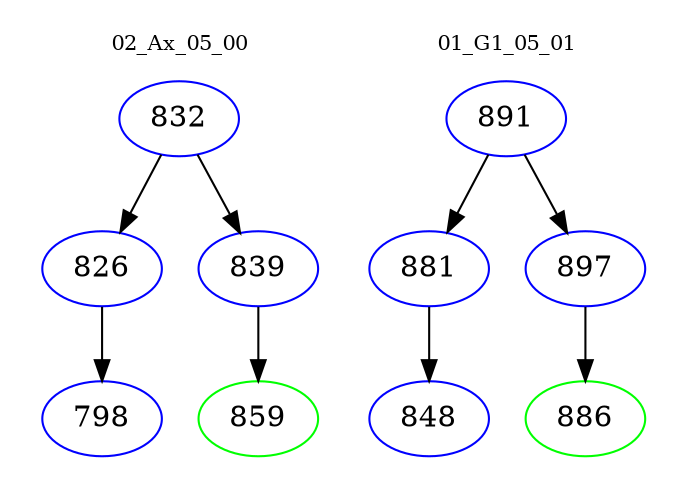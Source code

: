 digraph{
subgraph cluster_0 {
color = white
label = "02_Ax_05_00";
fontsize=10;
T0_832 [label="832", color="blue"]
T0_832 -> T0_826 [color="black"]
T0_826 [label="826", color="blue"]
T0_826 -> T0_798 [color="black"]
T0_798 [label="798", color="blue"]
T0_832 -> T0_839 [color="black"]
T0_839 [label="839", color="blue"]
T0_839 -> T0_859 [color="black"]
T0_859 [label="859", color="green"]
}
subgraph cluster_1 {
color = white
label = "01_G1_05_01";
fontsize=10;
T1_891 [label="891", color="blue"]
T1_891 -> T1_881 [color="black"]
T1_881 [label="881", color="blue"]
T1_881 -> T1_848 [color="black"]
T1_848 [label="848", color="blue"]
T1_891 -> T1_897 [color="black"]
T1_897 [label="897", color="blue"]
T1_897 -> T1_886 [color="black"]
T1_886 [label="886", color="green"]
}
}
